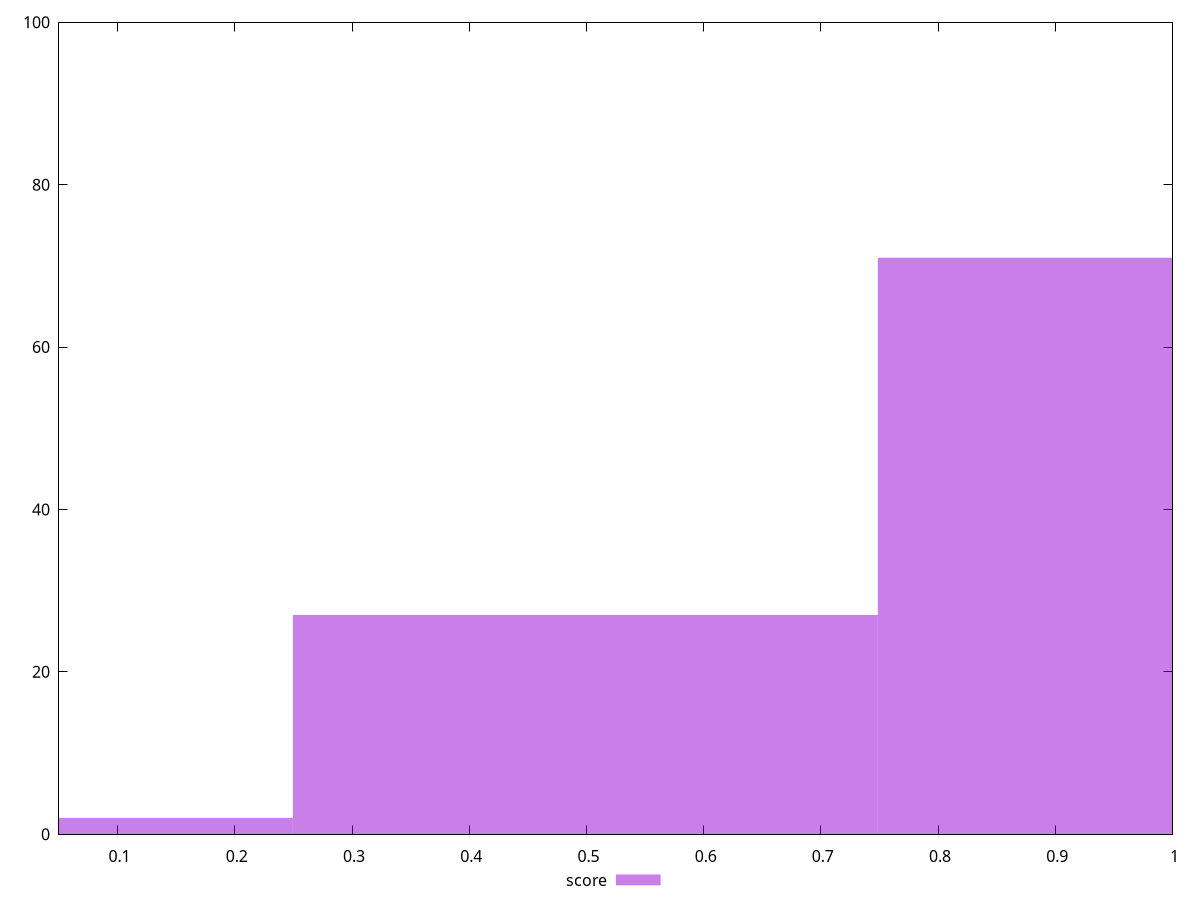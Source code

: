 reset

$score <<EOF
0.9981289958182754 71
0 2
0.4990644979091377 27
EOF

set key outside below
set boxwidth 0.4990644979091377
set xrange [0.05:1]
set yrange [0:100]
set trange [0:100]
set style fill transparent solid 0.5 noborder
set terminal svg size 640, 490 enhanced background rgb 'white'
set output "report_00015_2021-02-09T16-11-33.973Z/total-blocking-time/samples/pages+cached+noadtech+nomedia+nocss/score/histogram.svg"

plot $score title "score" with boxes

reset
